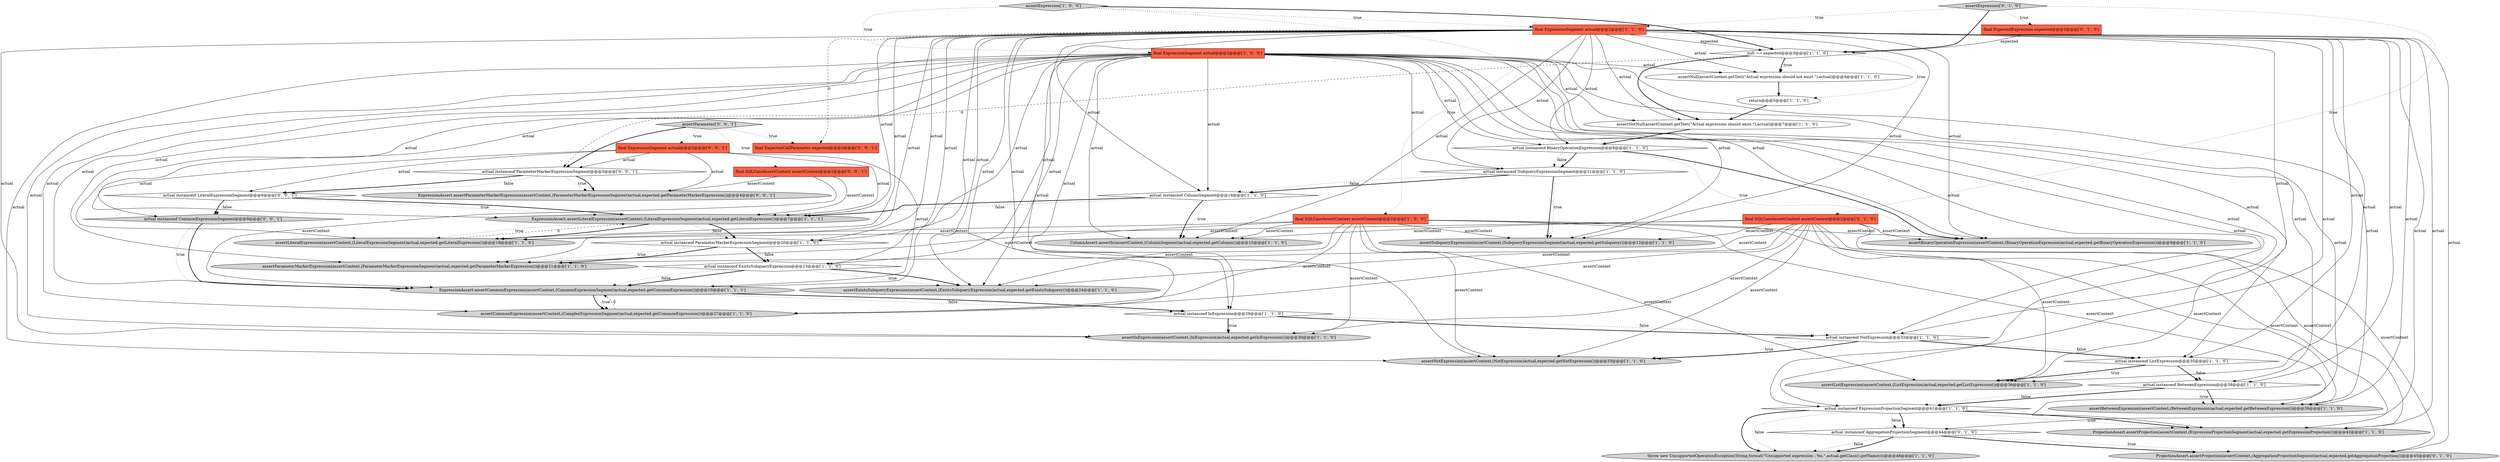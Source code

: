 digraph {
28 [style = filled, label = "actual instanceof ExistsSubqueryExpression@@@23@@@['1', '1', '0']", fillcolor = white, shape = diamond image = "AAA0AAABBB1BBB"];
42 [style = filled, label = "final ExpectedCallParameter expected@@@2@@@['0', '0', '1']", fillcolor = tomato, shape = box image = "AAA0AAABBB3BBB"];
30 [style = filled, label = "ExpressionAssert.assertLiteralExpression(assertContext,(LiteralExpressionSegment)actual,expected.getLiteralExpression())@@@7@@@['1', '1', '1']", fillcolor = lightgray, shape = ellipse image = "AAA0AAABBB1BBB"];
4 [style = filled, label = "assertExistsSubqueryExpression(assertContext,(ExistsSubqueryExpression)actual,expected.getExistsSubquery())@@@24@@@['1', '1', '0']", fillcolor = lightgray, shape = ellipse image = "AAA0AAABBB1BBB"];
22 [style = filled, label = "throw new UnsupportedOperationException(String.format(\"Unsupported expression : %s.\",actual.getClass().getName()))@@@48@@@['1', '1', '0']", fillcolor = lightgray, shape = ellipse image = "AAA0AAABBB1BBB"];
13 [style = filled, label = "final ExpressionSegment actual@@@2@@@['1', '1', '0']", fillcolor = tomato, shape = box image = "AAA0AAABBB1BBB"];
36 [style = filled, label = "ProjectionAssert.assertProjection(assertContext,(AggregationProjectionSegment)actual,expected.getAggregationProjection())@@@45@@@['0', '1', '0']", fillcolor = lightgray, shape = ellipse image = "AAA1AAABBB2BBB"];
8 [style = filled, label = "actual instanceof ColumnSegment@@@14@@@['1', '1', '0']", fillcolor = white, shape = diamond image = "AAA0AAABBB1BBB"];
21 [style = filled, label = "actual instanceof ExpressionProjectionSegment@@@41@@@['1', '1', '0']", fillcolor = white, shape = diamond image = "AAA0AAABBB1BBB"];
39 [style = filled, label = "final ExpressionSegment actual@@@2@@@['0', '0', '1']", fillcolor = tomato, shape = box image = "AAA0AAABBB3BBB"];
37 [style = filled, label = "actual instanceof AggregationProjectionSegment@@@44@@@['0', '1', '0']", fillcolor = white, shape = diamond image = "AAA1AAABBB2BBB"];
0 [style = filled, label = "null == expected@@@3@@@['1', '1', '0']", fillcolor = white, shape = diamond image = "AAA0AAABBB1BBB"];
17 [style = filled, label = "actual instanceof BetweenExpression@@@38@@@['1', '1', '0']", fillcolor = white, shape = diamond image = "AAA0AAABBB1BBB"];
10 [style = filled, label = "actual instanceof BinaryOperationExpression@@@8@@@['1', '1', '0']", fillcolor = white, shape = diamond image = "AAA0AAABBB1BBB"];
23 [style = filled, label = "assertExpression['1', '0', '0']", fillcolor = lightgray, shape = diamond image = "AAA0AAABBB1BBB"];
11 [style = filled, label = "actual instanceof SubqueryExpressionSegment@@@11@@@['1', '1', '0']", fillcolor = white, shape = diamond image = "AAA0AAABBB1BBB"];
19 [style = filled, label = "actual instanceof ParameterMarkerExpressionSegment@@@20@@@['1', '1', '0']", fillcolor = white, shape = diamond image = "AAA0AAABBB1BBB"];
29 [style = filled, label = "ColumnAssert.assertIs(assertContext,(ColumnSegment)actual,expected.getColumn())@@@15@@@['1', '1', '0']", fillcolor = lightgray, shape = ellipse image = "AAA0AAABBB1BBB"];
38 [style = filled, label = "ExpressionAssert.assertParameterMarkerExpression(assertContext,(ParameterMarkerExpressionSegment)actual,expected.getParameterMarkerExpression())@@@4@@@['0', '0', '1']", fillcolor = lightgray, shape = ellipse image = "AAA0AAABBB3BBB"];
44 [style = filled, label = "assertParameter['0', '0', '1']", fillcolor = lightgray, shape = diamond image = "AAA0AAABBB3BBB"];
20 [style = filled, label = "actual instanceof ListExpression@@@35@@@['1', '1', '0']", fillcolor = white, shape = diamond image = "AAA0AAABBB1BBB"];
6 [style = filled, label = "assertBinaryOperationExpression(assertContext,(BinaryOperationExpression)actual,expected.getBinaryOperationExpression())@@@9@@@['1', '1', '0']", fillcolor = lightgray, shape = ellipse image = "AAA0AAABBB1BBB"];
43 [style = filled, label = "actual instanceof ParameterMarkerExpressionSegment@@@3@@@['0', '0', '1']", fillcolor = white, shape = diamond image = "AAA0AAABBB3BBB"];
1 [style = filled, label = "assertNotExpression(assertContext,(NotExpression)actual,expected.getNotExpression())@@@33@@@['1', '1', '0']", fillcolor = lightgray, shape = ellipse image = "AAA0AAABBB1BBB"];
12 [style = filled, label = "return@@@5@@@['1', '1', '0']", fillcolor = white, shape = ellipse image = "AAA0AAABBB1BBB"];
34 [style = filled, label = "final ExpectedExpression expected@@@2@@@['0', '1', '0']", fillcolor = tomato, shape = box image = "AAA0AAABBB2BBB"];
24 [style = filled, label = "assertNull(assertContext.getText(\"Actual expression should not exist.\"),actual)@@@4@@@['1', '1', '0']", fillcolor = white, shape = ellipse image = "AAA0AAABBB1BBB"];
9 [style = filled, label = "final ExpressionSegment actual@@@2@@@['1', '0', '0']", fillcolor = tomato, shape = box image = "AAA0AAABBB1BBB"];
16 [style = filled, label = "assertListExpression(assertContext,(ListExpression)actual,expected.getListExpression())@@@36@@@['1', '1', '0']", fillcolor = lightgray, shape = ellipse image = "AAA0AAABBB1BBB"];
15 [style = filled, label = "assertSubqueryExpression(assertContext,(SubqueryExpressionSegment)actual,expected.getSubquery())@@@12@@@['1', '1', '0']", fillcolor = lightgray, shape = ellipse image = "AAA0AAABBB1BBB"];
14 [style = filled, label = "assertNotNull(assertContext.getText(\"Actual expression should exist.\"),actual)@@@7@@@['1', '1', '0']", fillcolor = white, shape = ellipse image = "AAA0AAABBB1BBB"];
33 [style = filled, label = "final SQLCaseAssertContext assertContext@@@2@@@['0', '1', '0']", fillcolor = tomato, shape = box image = "AAA0AAABBB2BBB"];
7 [style = filled, label = "final SQLCaseAssertContext assertContext@@@2@@@['1', '0', '0']", fillcolor = tomato, shape = box image = "AAA0AAABBB1BBB"];
27 [style = filled, label = "assertLiteralExpression(assertContext,(LiteralExpressionSegment)actual,expected.getLiteralExpression())@@@18@@@['1', '1', '0']", fillcolor = lightgray, shape = ellipse image = "AAA0AAABBB1BBB"];
31 [style = filled, label = "assertCommonExpression(assertContext,(ComplexExpressionSegment)actual,expected.getCommonExpression())@@@27@@@['1', '1', '0']", fillcolor = lightgray, shape = ellipse image = "AAA0AAABBB1BBB"];
35 [style = filled, label = "assertExpression['0', '1', '0']", fillcolor = lightgray, shape = diamond image = "AAA0AAABBB2BBB"];
26 [style = filled, label = "assertBetweenExpression(assertContext,(BetweenExpression)actual,expected.getBetweenExpression())@@@39@@@['1', '1', '0']", fillcolor = lightgray, shape = ellipse image = "AAA0AAABBB1BBB"];
5 [style = filled, label = "ProjectionAssert.assertProjection(assertContext,(ExpressionProjectionSegment)actual,expected.getExpressionProjection())@@@42@@@['1', '1', '0']", fillcolor = lightgray, shape = ellipse image = "AAA0AAABBB1BBB"];
45 [style = filled, label = "actual instanceof CommonExpressionSegment@@@9@@@['0', '0', '1']", fillcolor = lightgray, shape = diamond image = "AAA0AAABBB3BBB"];
32 [style = filled, label = "assertParameterMarkerExpression(assertContext,(ParameterMarkerExpressionSegment)actual,expected.getParameterMarkerExpression())@@@21@@@['1', '1', '0']", fillcolor = lightgray, shape = ellipse image = "AAA0AAABBB1BBB"];
3 [style = filled, label = "ExpressionAssert.assertCommonExpression(assertContext,(CommonExpressionSegment)actual,expected.getCommonExpression())@@@10@@@['1', '1', '1']", fillcolor = lightgray, shape = ellipse image = "AAA0AAABBB1BBB"];
41 [style = filled, label = "actual instanceof LiteralExpressionSegment@@@6@@@['0', '0', '1']", fillcolor = white, shape = diamond image = "AAA0AAABBB3BBB"];
25 [style = filled, label = "assertInExpression(assertContext,(InExpression)actual,expected.getInExpression())@@@30@@@['1', '1', '0']", fillcolor = lightgray, shape = ellipse image = "AAA0AAABBB1BBB"];
2 [style = filled, label = "actual instanceof InExpression@@@29@@@['1', '1', '0']", fillcolor = white, shape = diamond image = "AAA0AAABBB1BBB"];
18 [style = filled, label = "actual instanceof NotExpression@@@32@@@['1', '1', '0']", fillcolor = white, shape = diamond image = "AAA0AAABBB1BBB"];
40 [style = filled, label = "final SQLCaseAssertContext assertContext@@@2@@@['0', '0', '1']", fillcolor = tomato, shape = box image = "AAA0AAABBB3BBB"];
13->24 [style = solid, label="actual"];
28->3 [style = bold, label=""];
37->22 [style = dotted, label="false"];
33->16 [style = solid, label="assertContext"];
9->19 [style = solid, label="actual"];
18->20 [style = bold, label=""];
9->10 [style = solid, label="actual"];
21->22 [style = bold, label=""];
19->28 [style = bold, label=""];
17->21 [style = bold, label=""];
43->41 [style = dotted, label="false"];
9->28 [style = solid, label="actual"];
33->5 [style = solid, label="assertContext"];
33->1 [style = solid, label="assertContext"];
13->0 [style = solid, label="expected"];
7->4 [style = solid, label="assertContext"];
33->27 [style = solid, label="assertContext"];
44->39 [style = dotted, label="true"];
40->3 [style = solid, label="assertContext"];
10->11 [style = bold, label=""];
0->24 [style = dotted, label="true"];
21->5 [style = dotted, label="true"];
19->32 [style = dotted, label="true"];
23->7 [style = dotted, label="true"];
7->6 [style = solid, label="assertContext"];
33->36 [style = solid, label="assertContext"];
13->37 [style = solid, label="actual"];
30->27 [style = bold, label=""];
43->41 [style = bold, label=""];
35->0 [style = bold, label=""];
13->2 [style = solid, label="actual"];
9->24 [style = solid, label="actual"];
40->30 [style = solid, label="assertContext"];
13->14 [style = solid, label="actual"];
23->13 [style = dotted, label="true"];
33->25 [style = solid, label="assertContext"];
41->30 [style = dotted, label="true"];
41->45 [style = dotted, label="false"];
10->6 [style = dotted, label="true"];
20->17 [style = bold, label=""];
43->38 [style = dotted, label="true"];
14->10 [style = bold, label=""];
9->25 [style = solid, label="actual"];
21->37 [style = bold, label=""];
9->30 [style = solid, label="actual"];
39->3 [style = solid, label="actual"];
21->37 [style = dotted, label="false"];
9->31 [style = solid, label="actual"];
13->36 [style = solid, label="actual"];
3->2 [style = dotted, label="false"];
44->43 [style = bold, label=""];
44->42 [style = dotted, label="true"];
41->45 [style = bold, label=""];
20->16 [style = bold, label=""];
41->30 [style = bold, label=""];
18->20 [style = dotted, label="false"];
9->29 [style = solid, label="actual"];
12->14 [style = bold, label=""];
7->1 [style = solid, label="assertContext"];
9->8 [style = solid, label="actual"];
13->21 [style = solid, label="actual"];
0->12 [style = dotted, label="true"];
19->32 [style = bold, label=""];
20->16 [style = dotted, label="true"];
13->31 [style = solid, label="actual"];
13->28 [style = solid, label="actual"];
44->40 [style = dotted, label="true"];
8->30 [style = dotted, label="false"];
3->31 [style = dotted, label="true"];
30->19 [style = dotted, label="false"];
28->3 [style = dotted, label="false"];
9->27 [style = solid, label="actual"];
9->5 [style = solid, label="actual"];
7->27 [style = solid, label="assertContext"];
35->34 [style = dotted, label="true"];
7->29 [style = solid, label="assertContext"];
9->11 [style = solid, label="actual"];
13->26 [style = solid, label="actual"];
13->42 [style = dashed, label="0"];
8->30 [style = bold, label=""];
0->14 [style = bold, label=""];
7->5 [style = solid, label="assertContext"];
10->11 [style = dotted, label="false"];
37->36 [style = dotted, label="true"];
13->8 [style = solid, label="actual"];
13->1 [style = solid, label="actual"];
9->21 [style = solid, label="actual"];
7->25 [style = solid, label="assertContext"];
9->6 [style = solid, label="actual"];
9->14 [style = solid, label="actual"];
17->26 [style = bold, label=""];
9->2 [style = solid, label="actual"];
0->43 [style = dashed, label="0"];
13->5 [style = solid, label="actual"];
10->6 [style = bold, label=""];
9->20 [style = solid, label="actual"];
3->2 [style = bold, label=""];
17->21 [style = dotted, label="false"];
13->10 [style = solid, label="actual"];
35->13 [style = dotted, label="true"];
45->3 [style = dotted, label="true"];
13->15 [style = solid, label="actual"];
9->26 [style = solid, label="actual"];
9->18 [style = solid, label="actual"];
33->29 [style = solid, label="assertContext"];
11->15 [style = bold, label=""];
23->9 [style = dotted, label="true"];
39->30 [style = solid, label="actual"];
9->1 [style = solid, label="actual"];
23->0 [style = bold, label=""];
0->24 [style = bold, label=""];
28->4 [style = bold, label=""];
9->17 [style = solid, label="actual"];
7->16 [style = solid, label="assertContext"];
3->31 [style = bold, label=""];
9->16 [style = solid, label="actual"];
28->4 [style = dotted, label="true"];
11->8 [style = bold, label=""];
40->38 [style = solid, label="assertContext"];
20->17 [style = dotted, label="false"];
27->30 [style = dashed, label="0"];
9->4 [style = solid, label="actual"];
11->15 [style = dotted, label="true"];
31->3 [style = dashed, label="0"];
24->12 [style = bold, label=""];
18->1 [style = bold, label=""];
33->6 [style = solid, label="assertContext"];
37->22 [style = bold, label=""];
17->26 [style = dotted, label="true"];
8->29 [style = dotted, label="true"];
21->22 [style = dotted, label="false"];
7->31 [style = solid, label="assertContext"];
13->11 [style = solid, label="actual"];
9->3 [style = solid, label="actual"];
13->3 [style = solid, label="actual"];
13->16 [style = solid, label="actual"];
2->18 [style = dotted, label="false"];
7->15 [style = solid, label="assertContext"];
7->32 [style = solid, label="assertContext"];
18->1 [style = dotted, label="true"];
39->38 [style = solid, label="actual"];
13->20 [style = solid, label="actual"];
35->33 [style = dotted, label="true"];
13->32 [style = solid, label="actual"];
30->27 [style = dotted, label="true"];
13->6 [style = solid, label="actual"];
39->45 [style = solid, label="actual"];
13->19 [style = solid, label="actual"];
2->25 [style = dotted, label="true"];
39->41 [style = solid, label="actual"];
19->28 [style = dotted, label="false"];
13->29 [style = solid, label="actual"];
2->25 [style = bold, label=""];
33->15 [style = solid, label="assertContext"];
34->0 [style = solid, label="expected"];
45->3 [style = bold, label=""];
33->26 [style = solid, label="assertContext"];
37->36 [style = bold, label=""];
8->29 [style = bold, label=""];
13->18 [style = solid, label="actual"];
33->31 [style = solid, label="assertContext"];
2->18 [style = bold, label=""];
11->8 [style = dotted, label="false"];
9->32 [style = solid, label="actual"];
13->4 [style = solid, label="actual"];
9->15 [style = solid, label="actual"];
21->5 [style = bold, label=""];
13->17 [style = solid, label="actual"];
39->43 [style = solid, label="actual"];
33->32 [style = solid, label="assertContext"];
13->30 [style = solid, label="actual"];
13->25 [style = solid, label="actual"];
7->26 [style = solid, label="assertContext"];
43->38 [style = bold, label=""];
13->27 [style = solid, label="actual"];
30->19 [style = bold, label=""];
33->4 [style = solid, label="assertContext"];
}
